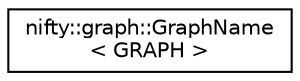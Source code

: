 digraph "Graphical Class Hierarchy"
{
  edge [fontname="Helvetica",fontsize="10",labelfontname="Helvetica",labelfontsize="10"];
  node [fontname="Helvetica",fontsize="10",shape=record];
  rankdir="LR";
  Node1 [label="nifty::graph::GraphName\l\< GRAPH \>",height=0.2,width=0.4,color="black", fillcolor="white", style="filled",URL="$structnifty_1_1graph_1_1GraphName.html"];
}

